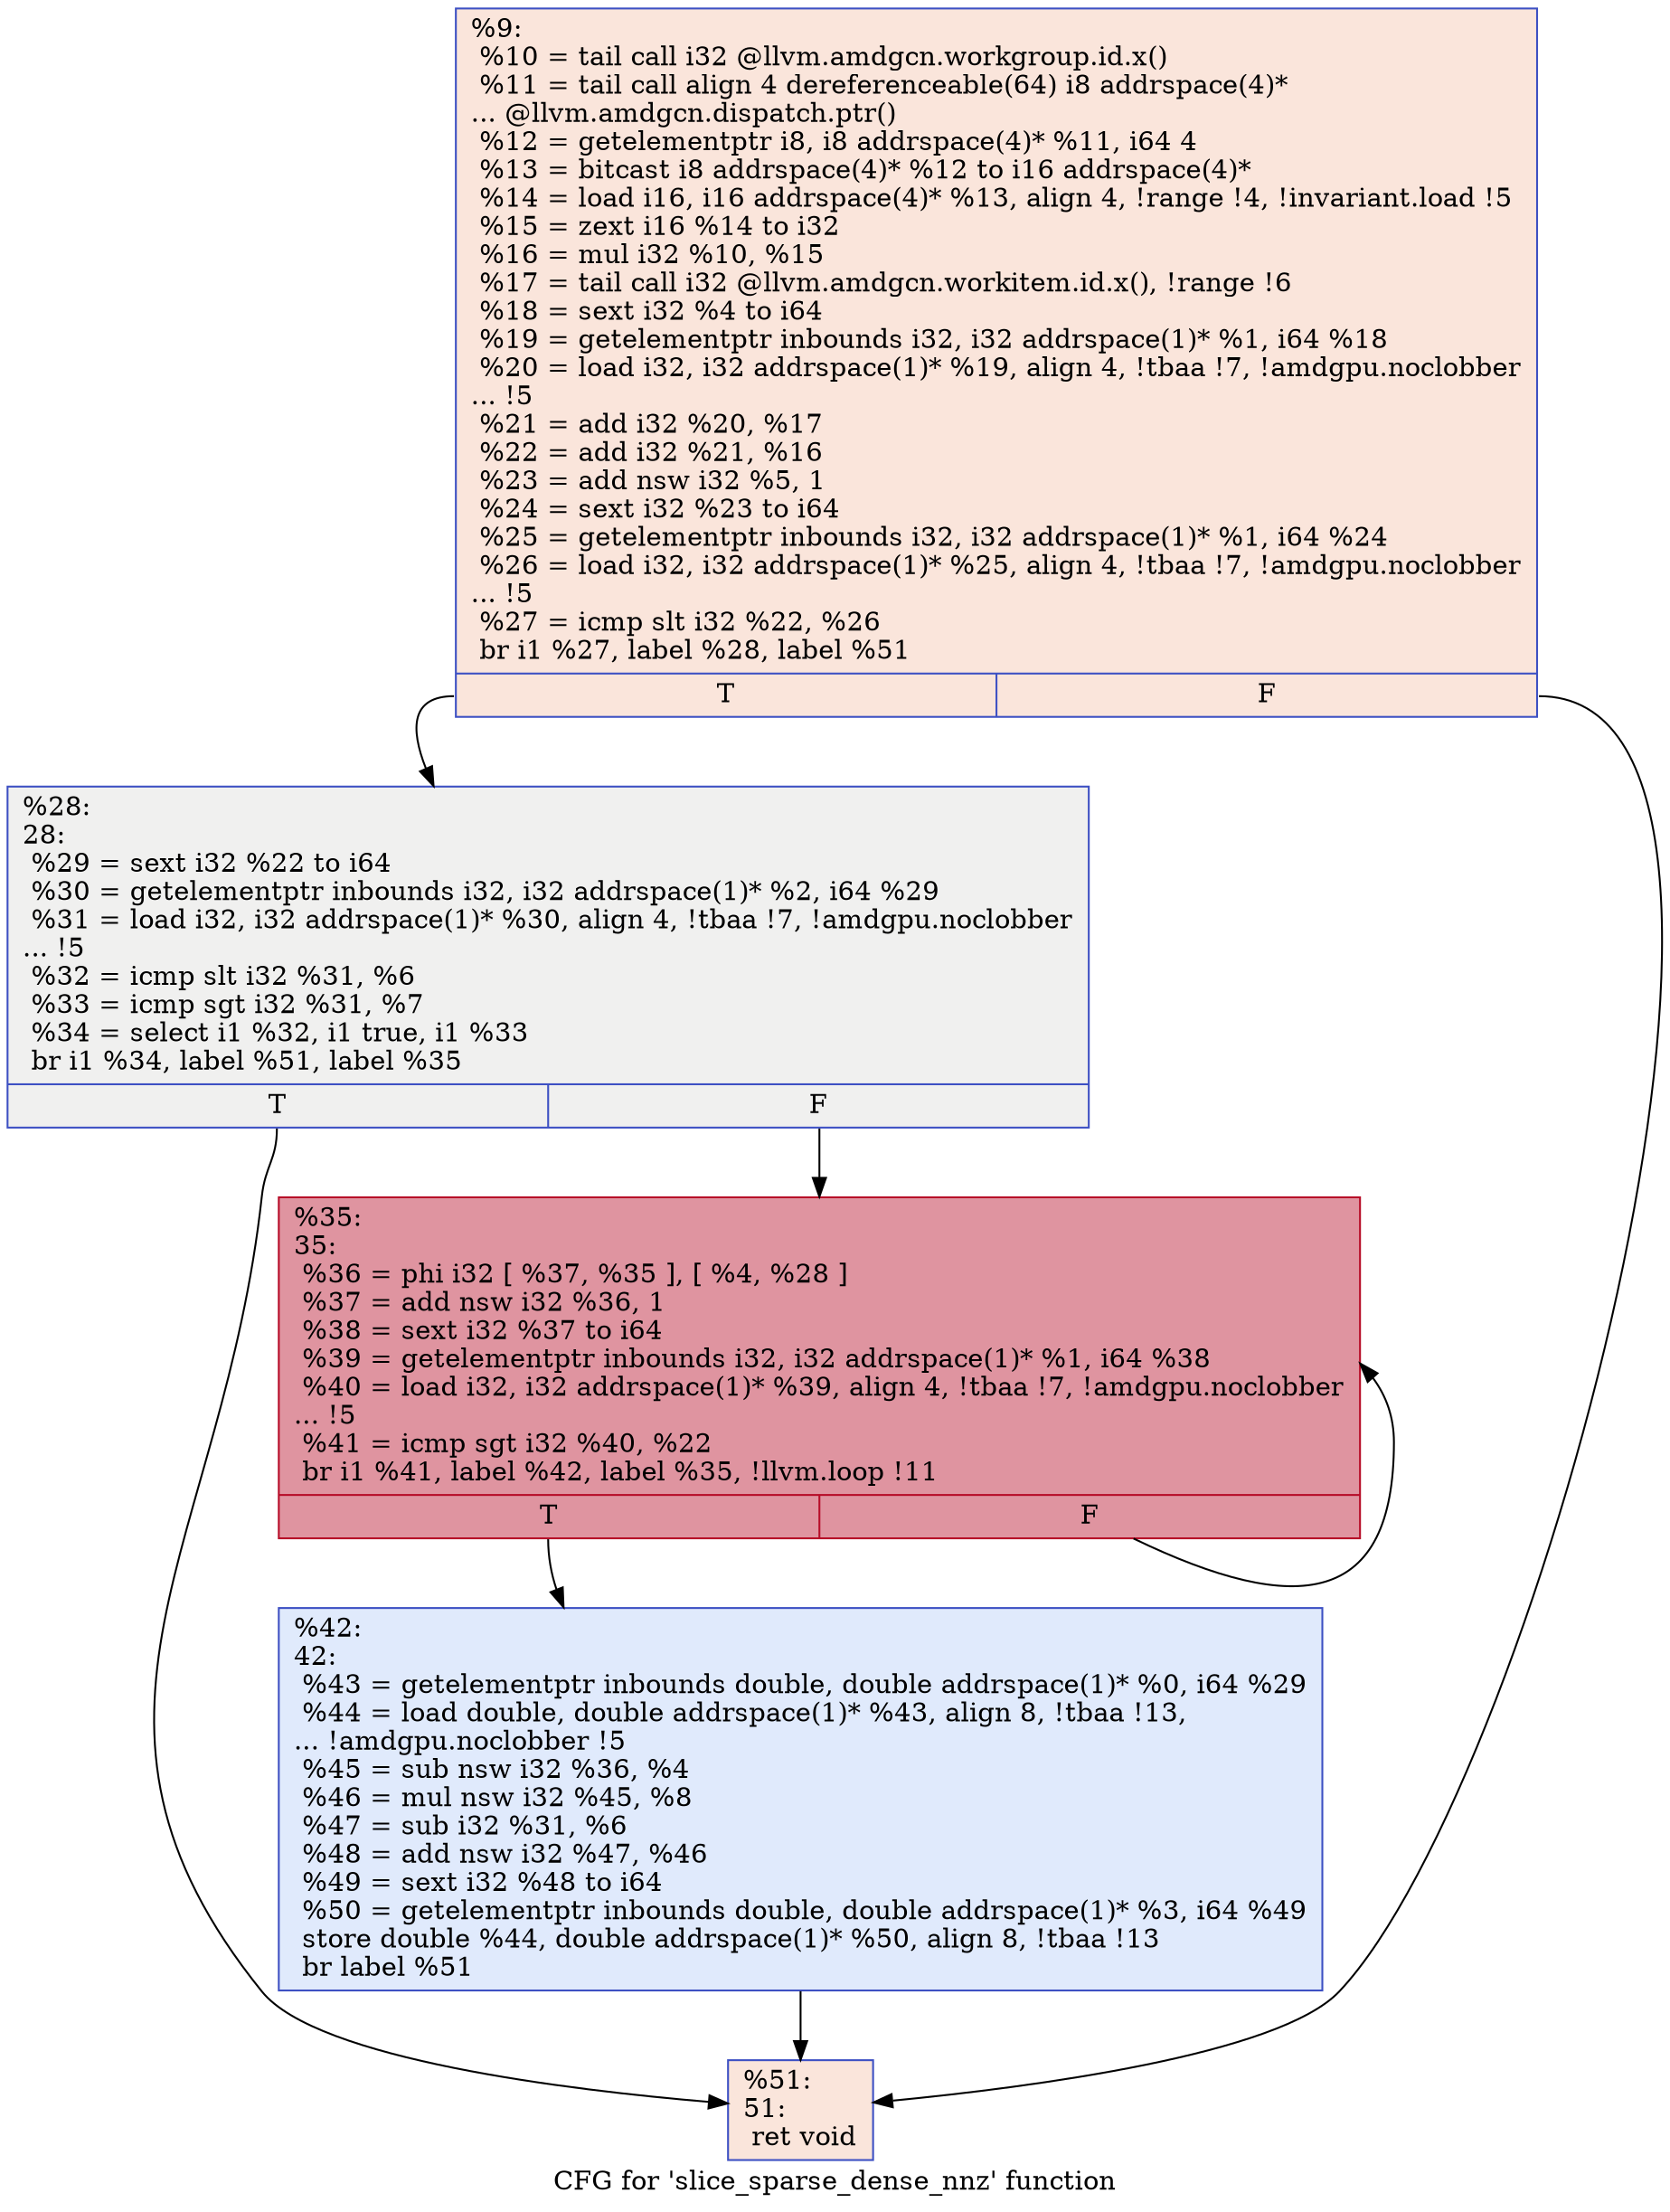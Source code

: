 digraph "CFG for 'slice_sparse_dense_nnz' function" {
	label="CFG for 'slice_sparse_dense_nnz' function";

	Node0x5e34bb0 [shape=record,color="#3d50c3ff", style=filled, fillcolor="#f4c5ad70",label="{%9:\l  %10 = tail call i32 @llvm.amdgcn.workgroup.id.x()\l  %11 = tail call align 4 dereferenceable(64) i8 addrspace(4)*\l... @llvm.amdgcn.dispatch.ptr()\l  %12 = getelementptr i8, i8 addrspace(4)* %11, i64 4\l  %13 = bitcast i8 addrspace(4)* %12 to i16 addrspace(4)*\l  %14 = load i16, i16 addrspace(4)* %13, align 4, !range !4, !invariant.load !5\l  %15 = zext i16 %14 to i32\l  %16 = mul i32 %10, %15\l  %17 = tail call i32 @llvm.amdgcn.workitem.id.x(), !range !6\l  %18 = sext i32 %4 to i64\l  %19 = getelementptr inbounds i32, i32 addrspace(1)* %1, i64 %18\l  %20 = load i32, i32 addrspace(1)* %19, align 4, !tbaa !7, !amdgpu.noclobber\l... !5\l  %21 = add i32 %20, %17\l  %22 = add i32 %21, %16\l  %23 = add nsw i32 %5, 1\l  %24 = sext i32 %23 to i64\l  %25 = getelementptr inbounds i32, i32 addrspace(1)* %1, i64 %24\l  %26 = load i32, i32 addrspace(1)* %25, align 4, !tbaa !7, !amdgpu.noclobber\l... !5\l  %27 = icmp slt i32 %22, %26\l  br i1 %27, label %28, label %51\l|{<s0>T|<s1>F}}"];
	Node0x5e34bb0:s0 -> Node0x5e38880;
	Node0x5e34bb0:s1 -> Node0x5e38910;
	Node0x5e38880 [shape=record,color="#3d50c3ff", style=filled, fillcolor="#dedcdb70",label="{%28:\l28:                                               \l  %29 = sext i32 %22 to i64\l  %30 = getelementptr inbounds i32, i32 addrspace(1)* %2, i64 %29\l  %31 = load i32, i32 addrspace(1)* %30, align 4, !tbaa !7, !amdgpu.noclobber\l... !5\l  %32 = icmp slt i32 %31, %6\l  %33 = icmp sgt i32 %31, %7\l  %34 = select i1 %32, i1 true, i1 %33\l  br i1 %34, label %51, label %35\l|{<s0>T|<s1>F}}"];
	Node0x5e38880:s0 -> Node0x5e38910;
	Node0x5e38880:s1 -> Node0x5e371d0;
	Node0x5e371d0 [shape=record,color="#b70d28ff", style=filled, fillcolor="#b70d2870",label="{%35:\l35:                                               \l  %36 = phi i32 [ %37, %35 ], [ %4, %28 ]\l  %37 = add nsw i32 %36, 1\l  %38 = sext i32 %37 to i64\l  %39 = getelementptr inbounds i32, i32 addrspace(1)* %1, i64 %38\l  %40 = load i32, i32 addrspace(1)* %39, align 4, !tbaa !7, !amdgpu.noclobber\l... !5\l  %41 = icmp sgt i32 %40, %22\l  br i1 %41, label %42, label %35, !llvm.loop !11\l|{<s0>T|<s1>F}}"];
	Node0x5e371d0:s0 -> Node0x5e39390;
	Node0x5e371d0:s1 -> Node0x5e371d0;
	Node0x5e39390 [shape=record,color="#3d50c3ff", style=filled, fillcolor="#b9d0f970",label="{%42:\l42:                                               \l  %43 = getelementptr inbounds double, double addrspace(1)* %0, i64 %29\l  %44 = load double, double addrspace(1)* %43, align 8, !tbaa !13,\l... !amdgpu.noclobber !5\l  %45 = sub nsw i32 %36, %4\l  %46 = mul nsw i32 %45, %8\l  %47 = sub i32 %31, %6\l  %48 = add nsw i32 %47, %46\l  %49 = sext i32 %48 to i64\l  %50 = getelementptr inbounds double, double addrspace(1)* %3, i64 %49\l  store double %44, double addrspace(1)* %50, align 8, !tbaa !13\l  br label %51\l}"];
	Node0x5e39390 -> Node0x5e38910;
	Node0x5e38910 [shape=record,color="#3d50c3ff", style=filled, fillcolor="#f4c5ad70",label="{%51:\l51:                                               \l  ret void\l}"];
}
